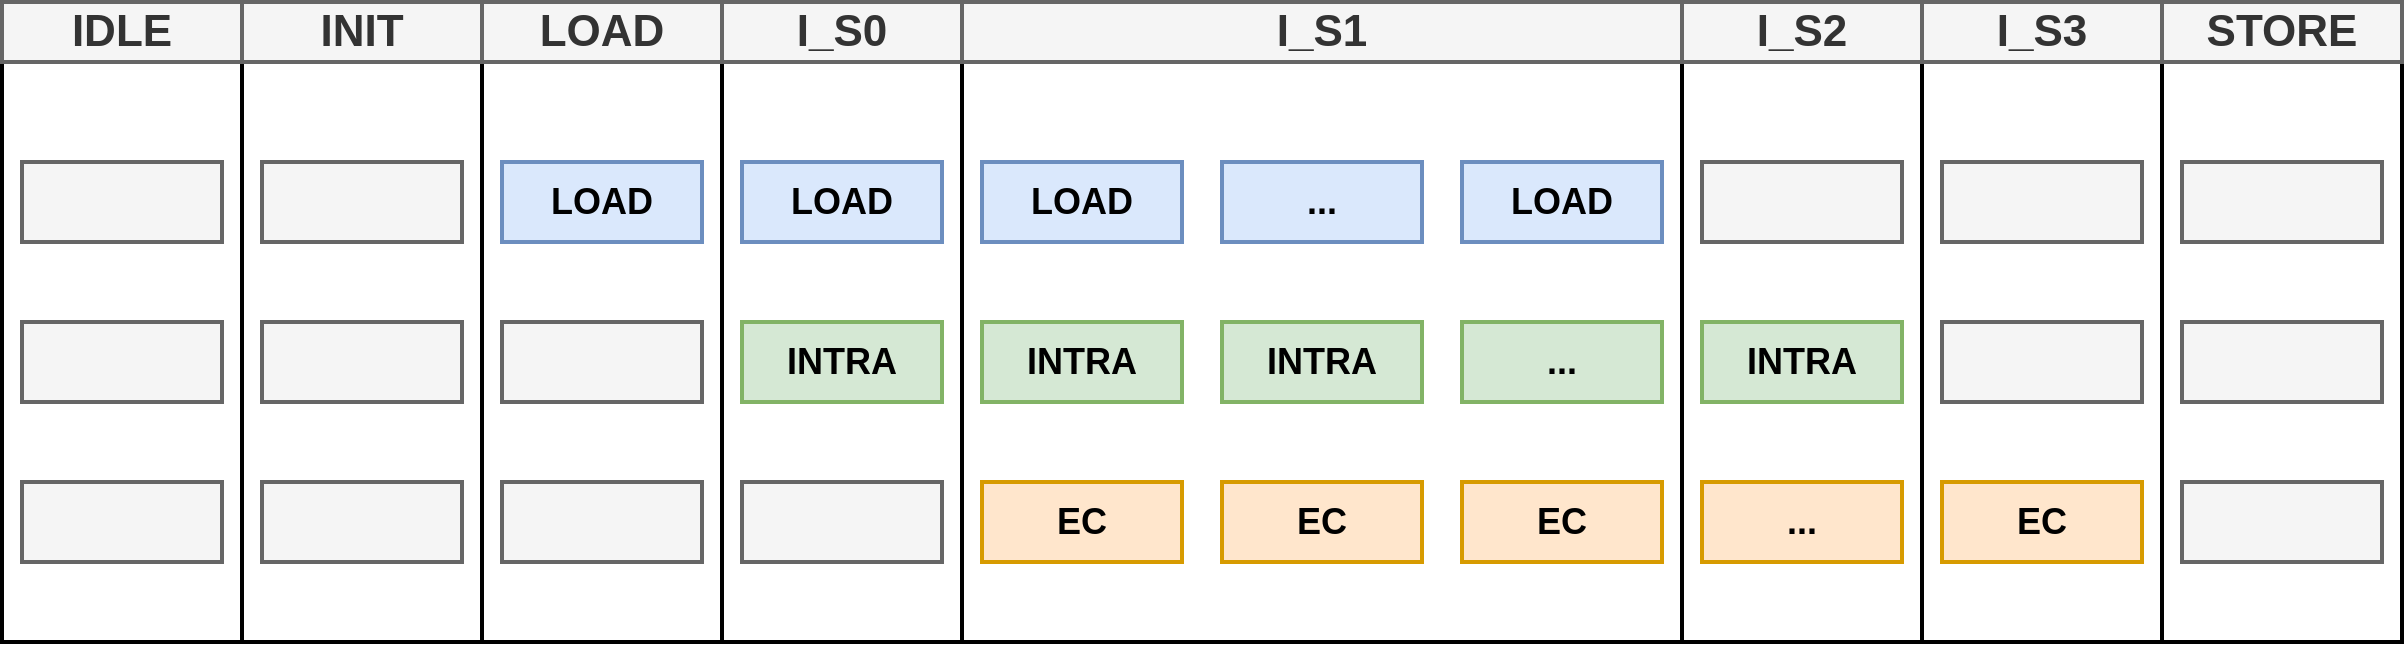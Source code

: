 <mxfile version="24.7.5">
  <diagram name="Page-1" id="ecIk-jzoajO5MGxUUjXA">
    <mxGraphModel dx="1500" dy="1714" grid="1" gridSize="10" guides="1" tooltips="1" connect="1" arrows="1" fold="1" page="1" pageScale="1" pageWidth="1169" pageHeight="827" math="0" shadow="0">
      <root>
        <mxCell id="0" />
        <mxCell id="1" parent="0" />
        <mxCell id="xvXwlh4fpmEoyx2esUTo-64" value="" style="rounded=0;whiteSpace=wrap;html=1;strokeWidth=2;" parent="1" vertex="1">
          <mxGeometry x="590" y="-360" width="120" height="320" as="geometry" />
        </mxCell>
        <mxCell id="xvXwlh4fpmEoyx2esUTo-65" value="" style="rounded=0;whiteSpace=wrap;html=1;strokeWidth=2;" parent="1" vertex="1">
          <mxGeometry x="710" y="-360" width="360" height="320" as="geometry" />
        </mxCell>
        <mxCell id="xvXwlh4fpmEoyx2esUTo-70" value="" style="rounded=0;whiteSpace=wrap;html=1;strokeWidth=2;" parent="1" vertex="1">
          <mxGeometry x="470" y="-360" width="120" height="320" as="geometry" />
        </mxCell>
        <mxCell id="5aWcMPx4ToO0oPEfDhhz-10" value="" style="rounded=0;whiteSpace=wrap;html=1;strokeWidth=2;" parent="1" vertex="1">
          <mxGeometry x="350" y="-360" width="120" height="320" as="geometry" />
        </mxCell>
        <mxCell id="5aWcMPx4ToO0oPEfDhhz-11" value="" style="rounded=0;whiteSpace=wrap;html=1;strokeWidth=2;" parent="1" vertex="1">
          <mxGeometry x="230" y="-360" width="120" height="320" as="geometry" />
        </mxCell>
        <mxCell id="5aWcMPx4ToO0oPEfDhhz-7" value="" style="rounded=0;whiteSpace=wrap;html=1;strokeWidth=2;" parent="1" vertex="1">
          <mxGeometry x="1070" y="-360" width="120" height="320" as="geometry" />
        </mxCell>
        <mxCell id="5aWcMPx4ToO0oPEfDhhz-8" value="" style="rounded=0;whiteSpace=wrap;html=1;strokeWidth=2;" parent="1" vertex="1">
          <mxGeometry x="1190" y="-360" width="120" height="320" as="geometry" />
        </mxCell>
        <mxCell id="xvXwlh4fpmEoyx2esUTo-32" value="LOAD" style="rounded=0;whiteSpace=wrap;html=1;fillColor=#dae8fc;strokeColor=#6c8ebf;fontStyle=1;fontSize=18;strokeWidth=2;" parent="1" vertex="1">
          <mxGeometry x="480" y="-280" width="100" height="40" as="geometry" />
        </mxCell>
        <mxCell id="xvXwlh4fpmEoyx2esUTo-39" value="INTRA" style="rounded=0;whiteSpace=wrap;html=1;fillColor=#d5e8d4;strokeColor=#82b366;fontStyle=1;fontSize=18;strokeWidth=2;" parent="1" vertex="1">
          <mxGeometry x="600" y="-200" width="100" height="40" as="geometry" />
        </mxCell>
        <mxCell id="xvXwlh4fpmEoyx2esUTo-45" value="LOAD" style="rounded=0;whiteSpace=wrap;html=1;fillColor=#dae8fc;strokeColor=#6c8ebf;fontStyle=1;fontSize=18;strokeWidth=2;" parent="1" vertex="1">
          <mxGeometry x="600" y="-280" width="100" height="40" as="geometry" />
        </mxCell>
        <mxCell id="xvXwlh4fpmEoyx2esUTo-46" value="LOAD" style="rounded=0;whiteSpace=wrap;html=1;fillColor=#dae8fc;strokeColor=#6c8ebf;fontStyle=1;fontSize=18;strokeWidth=2;" parent="1" vertex="1">
          <mxGeometry x="720" y="-280" width="100" height="40" as="geometry" />
        </mxCell>
        <mxCell id="xvXwlh4fpmEoyx2esUTo-47" value="INTRA" style="rounded=0;whiteSpace=wrap;html=1;fillColor=#d5e8d4;strokeColor=#82b366;fontStyle=1;fontSize=18;strokeWidth=2;" parent="1" vertex="1">
          <mxGeometry x="720" y="-200" width="100" height="40" as="geometry" />
        </mxCell>
        <mxCell id="xvXwlh4fpmEoyx2esUTo-48" value="EC" style="rounded=0;whiteSpace=wrap;html=1;fillColor=#ffe6cc;strokeColor=#d79b00;fontStyle=1;fontSize=18;strokeWidth=2;" parent="1" vertex="1">
          <mxGeometry x="720" y="-120" width="100" height="40" as="geometry" />
        </mxCell>
        <mxCell id="xvXwlh4fpmEoyx2esUTo-53" value="INTRA" style="rounded=0;whiteSpace=wrap;html=1;fillColor=#d5e8d4;strokeColor=#82b366;fontStyle=1;fontSize=18;strokeWidth=2;" parent="1" vertex="1">
          <mxGeometry x="840" y="-200" width="100" height="40" as="geometry" />
        </mxCell>
        <mxCell id="xvXwlh4fpmEoyx2esUTo-54" value="EC" style="rounded=0;whiteSpace=wrap;html=1;fillColor=#ffe6cc;strokeColor=#d79b00;fontStyle=1;fontSize=18;strokeWidth=2;" parent="1" vertex="1">
          <mxGeometry x="840" y="-120" width="100" height="40" as="geometry" />
        </mxCell>
        <mxCell id="xvXwlh4fpmEoyx2esUTo-56" value="EC" style="rounded=0;whiteSpace=wrap;html=1;fillColor=#ffe6cc;strokeColor=#d79b00;fontStyle=1;fontSize=18;strokeWidth=2;" parent="1" vertex="1">
          <mxGeometry x="960" y="-120" width="100" height="40" as="geometry" />
        </mxCell>
        <mxCell id="xvXwlh4fpmEoyx2esUTo-57" value="" style="rounded=0;whiteSpace=wrap;html=1;fillColor=#f5f5f5;fontColor=#333333;strokeColor=#666666;strokeWidth=2;" parent="1" vertex="1">
          <mxGeometry x="360" y="-280" width="100" height="40" as="geometry" />
        </mxCell>
        <mxCell id="xvXwlh4fpmEoyx2esUTo-58" value="" style="rounded=0;whiteSpace=wrap;html=1;fillColor=#f5f5f5;fontColor=#333333;strokeColor=#666666;strokeWidth=2;" parent="1" vertex="1">
          <mxGeometry x="240" y="-200" width="100" height="40" as="geometry" />
        </mxCell>
        <mxCell id="xvXwlh4fpmEoyx2esUTo-59" value="" style="rounded=0;whiteSpace=wrap;html=1;fillColor=#f5f5f5;fontColor=#333333;strokeColor=#666666;strokeWidth=2;" parent="1" vertex="1">
          <mxGeometry x="240" y="-280" width="100" height="40" as="geometry" />
        </mxCell>
        <mxCell id="5aWcMPx4ToO0oPEfDhhz-1" value="..." style="rounded=0;whiteSpace=wrap;html=1;fillColor=#dae8fc;strokeColor=#6c8ebf;fontStyle=1;fontSize=18;strokeWidth=2;" parent="1" vertex="1">
          <mxGeometry x="840" y="-280" width="100" height="40" as="geometry" />
        </mxCell>
        <mxCell id="5aWcMPx4ToO0oPEfDhhz-2" value="..." style="rounded=0;whiteSpace=wrap;html=1;fillColor=#d5e8d4;strokeColor=#82b366;fontStyle=1;fontSize=18;strokeWidth=2;" parent="1" vertex="1">
          <mxGeometry x="960" y="-200" width="100" height="40" as="geometry" />
        </mxCell>
        <mxCell id="5aWcMPx4ToO0oPEfDhhz-3" value="LOAD" style="rounded=0;whiteSpace=wrap;html=1;fillColor=#dae8fc;strokeColor=#6c8ebf;fontStyle=1;fontSize=18;strokeWidth=2;" parent="1" vertex="1">
          <mxGeometry x="960" y="-280" width="100" height="40" as="geometry" />
        </mxCell>
        <mxCell id="5aWcMPx4ToO0oPEfDhhz-4" value="INTRA" style="rounded=0;whiteSpace=wrap;html=1;fillColor=#d5e8d4;strokeColor=#82b366;fontStyle=1;fontSize=18;strokeWidth=2;" parent="1" vertex="1">
          <mxGeometry x="1080" y="-200" width="100" height="40" as="geometry" />
        </mxCell>
        <mxCell id="5aWcMPx4ToO0oPEfDhhz-5" value="..." style="rounded=0;whiteSpace=wrap;html=1;fillColor=#ffe6cc;strokeColor=#d79b00;fontStyle=1;fontSize=18;strokeWidth=2;" parent="1" vertex="1">
          <mxGeometry x="1080" y="-120" width="100" height="40" as="geometry" />
        </mxCell>
        <mxCell id="5aWcMPx4ToO0oPEfDhhz-6" value="EC" style="rounded=0;whiteSpace=wrap;html=1;fillColor=#ffe6cc;strokeColor=#d79b00;fontStyle=1;fontSize=18;strokeWidth=2;" parent="1" vertex="1">
          <mxGeometry x="1200" y="-120" width="100" height="40" as="geometry" />
        </mxCell>
        <mxCell id="5aWcMPx4ToO0oPEfDhhz-9" value="" style="rounded=0;whiteSpace=wrap;html=1;strokeWidth=2;" parent="1" vertex="1">
          <mxGeometry x="1310" y="-360" width="120" height="320" as="geometry" />
        </mxCell>
        <mxCell id="5aWcMPx4ToO0oPEfDhhz-12" value="" style="rounded=0;whiteSpace=wrap;html=1;fillColor=#f5f5f5;fontColor=#333333;strokeColor=#666666;strokeWidth=2;" parent="1" vertex="1">
          <mxGeometry x="480" y="-200" width="100" height="40" as="geometry" />
        </mxCell>
        <mxCell id="5aWcMPx4ToO0oPEfDhhz-13" value="" style="rounded=0;whiteSpace=wrap;html=1;fillColor=#f5f5f5;fontColor=#333333;strokeColor=#666666;strokeWidth=2;" parent="1" vertex="1">
          <mxGeometry x="360" y="-120" width="100" height="40" as="geometry" />
        </mxCell>
        <mxCell id="5aWcMPx4ToO0oPEfDhhz-14" value="" style="rounded=0;whiteSpace=wrap;html=1;fillColor=#f5f5f5;fontColor=#333333;strokeColor=#666666;strokeWidth=2;" parent="1" vertex="1">
          <mxGeometry x="360" y="-200" width="100" height="40" as="geometry" />
        </mxCell>
        <mxCell id="5aWcMPx4ToO0oPEfDhhz-15" value="" style="rounded=0;whiteSpace=wrap;html=1;fillColor=#f5f5f5;fontColor=#333333;strokeColor=#666666;strokeWidth=2;" parent="1" vertex="1">
          <mxGeometry x="240" y="-120" width="100" height="40" as="geometry" />
        </mxCell>
        <mxCell id="5aWcMPx4ToO0oPEfDhhz-16" value="" style="rounded=0;whiteSpace=wrap;html=1;fillColor=#f5f5f5;fontColor=#333333;strokeColor=#666666;strokeWidth=2;" parent="1" vertex="1">
          <mxGeometry x="480" y="-120" width="100" height="40" as="geometry" />
        </mxCell>
        <mxCell id="5aWcMPx4ToO0oPEfDhhz-17" value="" style="rounded=0;whiteSpace=wrap;html=1;fillColor=#f5f5f5;fontColor=#333333;strokeColor=#666666;strokeWidth=2;" parent="1" vertex="1">
          <mxGeometry x="600" y="-120" width="100" height="40" as="geometry" />
        </mxCell>
        <mxCell id="5aWcMPx4ToO0oPEfDhhz-18" value="" style="rounded=0;whiteSpace=wrap;html=1;fillColor=#f5f5f5;fontColor=#333333;strokeColor=#666666;strokeWidth=2;" parent="1" vertex="1">
          <mxGeometry x="1320" y="-280" width="100" height="40" as="geometry" />
        </mxCell>
        <mxCell id="5aWcMPx4ToO0oPEfDhhz-19" value="" style="rounded=0;whiteSpace=wrap;html=1;fillColor=#f5f5f5;fontColor=#333333;strokeColor=#666666;strokeWidth=2;" parent="1" vertex="1">
          <mxGeometry x="1200" y="-200" width="100" height="40" as="geometry" />
        </mxCell>
        <mxCell id="5aWcMPx4ToO0oPEfDhhz-20" value="" style="rounded=0;whiteSpace=wrap;html=1;fillColor=#f5f5f5;fontColor=#333333;strokeColor=#666666;strokeWidth=2;" parent="1" vertex="1">
          <mxGeometry x="1200" y="-280" width="100" height="40" as="geometry" />
        </mxCell>
        <mxCell id="5aWcMPx4ToO0oPEfDhhz-21" value="" style="rounded=0;whiteSpace=wrap;html=1;fillColor=#f5f5f5;fontColor=#333333;strokeColor=#666666;strokeWidth=2;" parent="1" vertex="1">
          <mxGeometry x="1320" y="-120" width="100" height="40" as="geometry" />
        </mxCell>
        <mxCell id="5aWcMPx4ToO0oPEfDhhz-22" value="" style="rounded=0;whiteSpace=wrap;html=1;fillColor=#f5f5f5;fontColor=#333333;strokeColor=#666666;strokeWidth=2;" parent="1" vertex="1">
          <mxGeometry x="1320" y="-200" width="100" height="40" as="geometry" />
        </mxCell>
        <mxCell id="5aWcMPx4ToO0oPEfDhhz-23" value="" style="rounded=0;whiteSpace=wrap;html=1;fillColor=#f5f5f5;fontColor=#333333;strokeColor=#666666;strokeWidth=2;" parent="1" vertex="1">
          <mxGeometry x="1080" y="-280" width="100" height="40" as="geometry" />
        </mxCell>
        <mxCell id="5aWcMPx4ToO0oPEfDhhz-24" value="I_S3" style="text;html=1;align=center;verticalAlign=middle;whiteSpace=wrap;rounded=0;fontStyle=1;fontSize=22;strokeColor=#666666;fillColor=#f5f5f5;fontColor=#333333;strokeWidth=2;" parent="1" vertex="1">
          <mxGeometry x="1190" y="-360" width="120" height="30" as="geometry" />
        </mxCell>
        <mxCell id="5aWcMPx4ToO0oPEfDhhz-25" value="STORE" style="text;html=1;align=center;verticalAlign=middle;whiteSpace=wrap;rounded=0;fontStyle=1;fontSize=22;strokeColor=#666666;fillColor=#f5f5f5;fontColor=#333333;strokeWidth=2;" parent="1" vertex="1">
          <mxGeometry x="1310" y="-360" width="120" height="30" as="geometry" />
        </mxCell>
        <mxCell id="5aWcMPx4ToO0oPEfDhhz-26" value="I_S2" style="text;html=1;align=center;verticalAlign=middle;whiteSpace=wrap;rounded=0;fontStyle=1;fontSize=22;strokeColor=#666666;fillColor=#f5f5f5;fontColor=#333333;strokeWidth=2;" parent="1" vertex="1">
          <mxGeometry x="1070" y="-360" width="120" height="30" as="geometry" />
        </mxCell>
        <mxCell id="5aWcMPx4ToO0oPEfDhhz-27" value="I_S1" style="text;html=1;align=center;verticalAlign=middle;whiteSpace=wrap;rounded=0;fontStyle=1;fontSize=22;strokeColor=#666666;fillColor=#f5f5f5;fontColor=#333333;strokeWidth=2;" parent="1" vertex="1">
          <mxGeometry x="710" y="-360" width="360" height="30" as="geometry" />
        </mxCell>
        <mxCell id="5aWcMPx4ToO0oPEfDhhz-28" value="I_S0" style="text;html=1;align=center;verticalAlign=middle;whiteSpace=wrap;rounded=0;fontStyle=1;fontSize=22;strokeColor=#666666;fillColor=#f5f5f5;fontColor=#333333;strokeWidth=2;" parent="1" vertex="1">
          <mxGeometry x="590" y="-360" width="120" height="30" as="geometry" />
        </mxCell>
        <mxCell id="5aWcMPx4ToO0oPEfDhhz-29" value="LOAD" style="text;html=1;align=center;verticalAlign=middle;whiteSpace=wrap;rounded=0;fontStyle=1;fontSize=22;strokeColor=#666666;fillColor=#f5f5f5;fontColor=#333333;strokeWidth=2;" parent="1" vertex="1">
          <mxGeometry x="470" y="-360" width="120" height="30" as="geometry" />
        </mxCell>
        <mxCell id="5aWcMPx4ToO0oPEfDhhz-31" value="INIT" style="text;html=1;align=center;verticalAlign=middle;whiteSpace=wrap;rounded=0;fontStyle=1;fontSize=22;strokeColor=#666666;fillColor=#f5f5f5;fontColor=#333333;strokeWidth=2;" parent="1" vertex="1">
          <mxGeometry x="350" y="-360" width="120" height="30" as="geometry" />
        </mxCell>
        <mxCell id="5aWcMPx4ToO0oPEfDhhz-32" value="IDLE" style="text;html=1;align=center;verticalAlign=middle;whiteSpace=wrap;rounded=0;fontStyle=1;fontSize=22;strokeColor=#666666;fillColor=#f5f5f5;fontColor=#333333;strokeWidth=2;" parent="1" vertex="1">
          <mxGeometry x="230" y="-360" width="120" height="30" as="geometry" />
        </mxCell>
      </root>
    </mxGraphModel>
  </diagram>
</mxfile>
